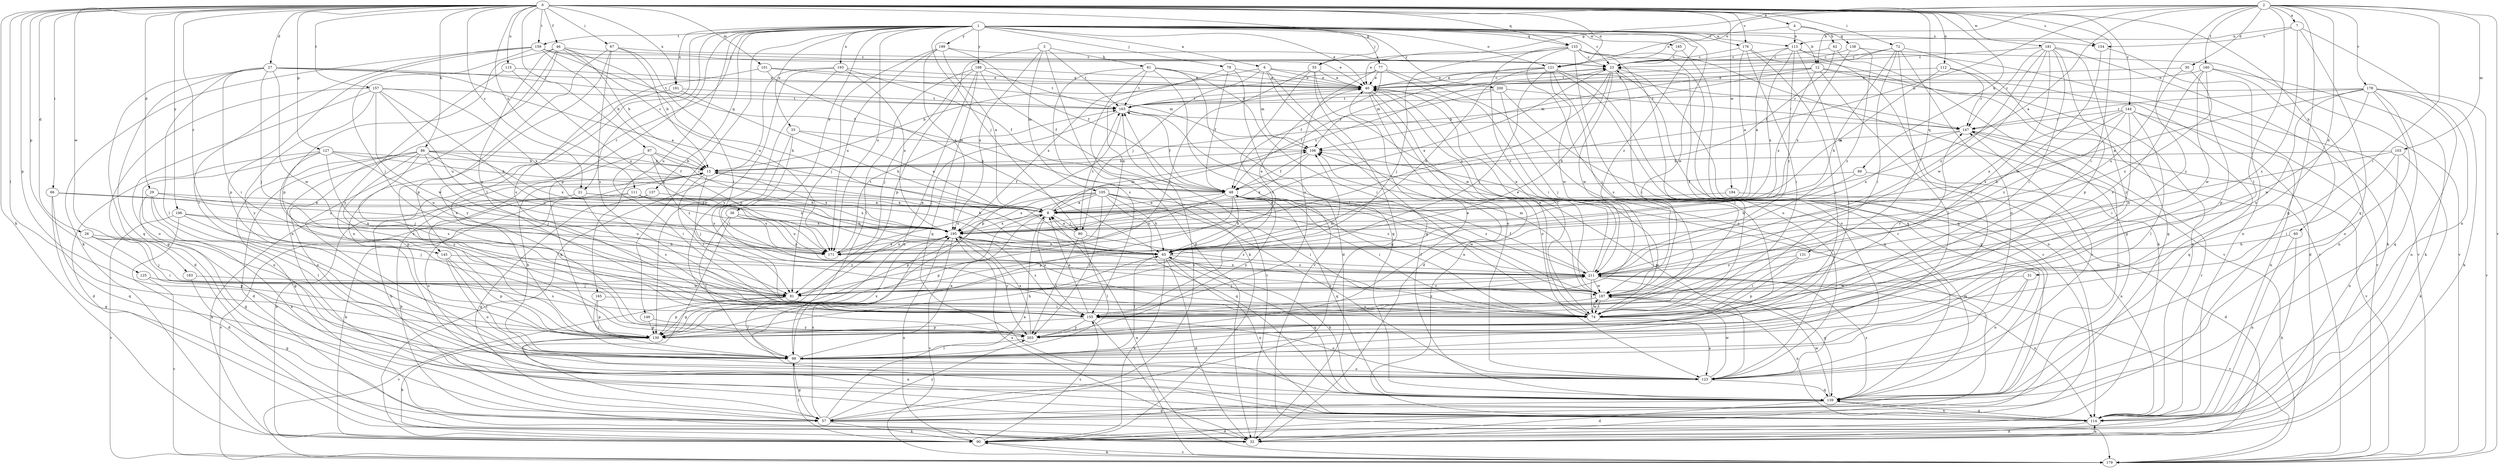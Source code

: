 strict digraph  {
0;
1;
2;
3;
4;
6;
7;
8;
12;
15;
21;
23;
26;
27;
29;
30;
31;
32;
33;
36;
40;
46;
48;
55;
57;
60;
61;
62;
65;
66;
67;
72;
74;
77;
79;
80;
81;
86;
89;
90;
97;
98;
101;
103;
105;
106;
111;
112;
113;
114;
115;
121;
123;
125;
127;
130;
131;
133;
137;
138;
139;
144;
145;
146;
147;
154;
155;
157;
159;
160;
163;
165;
171;
176;
178;
179;
181;
183;
184;
185;
187;
191;
193;
195;
196;
198;
199;
200;
203;
211;
0 -> 4  [label=a];
0 -> 21  [label=c];
0 -> 26  [label=d];
0 -> 27  [label=d];
0 -> 29  [label=d];
0 -> 46  [label=f];
0 -> 55  [label=g];
0 -> 60  [label=h];
0 -> 66  [label=i];
0 -> 67  [label=i];
0 -> 72  [label=i];
0 -> 74  [label=i];
0 -> 86  [label=k];
0 -> 89  [label=k];
0 -> 90  [label=k];
0 -> 97  [label=l];
0 -> 98  [label=l];
0 -> 101  [label=m];
0 -> 111  [label=n];
0 -> 112  [label=n];
0 -> 115  [label=o];
0 -> 121  [label=o];
0 -> 125  [label=p];
0 -> 127  [label=p];
0 -> 130  [label=p];
0 -> 131  [label=q];
0 -> 133  [label=q];
0 -> 144  [label=r];
0 -> 145  [label=r];
0 -> 154  [label=s];
0 -> 157  [label=t];
0 -> 159  [label=t];
0 -> 176  [label=v];
0 -> 181  [label=w];
0 -> 183  [label=w];
0 -> 184  [label=w];
0 -> 191  [label=x];
0 -> 196  [label=y];
1 -> 6  [label=a];
1 -> 12  [label=b];
1 -> 21  [label=c];
1 -> 23  [label=c];
1 -> 33  [label=e];
1 -> 36  [label=e];
1 -> 40  [label=e];
1 -> 77  [label=j];
1 -> 79  [label=j];
1 -> 80  [label=j];
1 -> 98  [label=l];
1 -> 113  [label=n];
1 -> 121  [label=o];
1 -> 130  [label=p];
1 -> 133  [label=q];
1 -> 137  [label=q];
1 -> 145  [label=r];
1 -> 146  [label=r];
1 -> 154  [label=s];
1 -> 159  [label=t];
1 -> 165  [label=u];
1 -> 171  [label=u];
1 -> 176  [label=v];
1 -> 185  [label=w];
1 -> 187  [label=w];
1 -> 191  [label=x];
1 -> 193  [label=x];
1 -> 198  [label=y];
1 -> 199  [label=y];
1 -> 200  [label=y];
1 -> 211  [label=z];
2 -> 7  [label=a];
2 -> 8  [label=a];
2 -> 12  [label=b];
2 -> 15  [label=b];
2 -> 30  [label=d];
2 -> 31  [label=d];
2 -> 55  [label=g];
2 -> 57  [label=g];
2 -> 74  [label=i];
2 -> 98  [label=l];
2 -> 103  [label=m];
2 -> 121  [label=o];
2 -> 160  [label=t];
2 -> 178  [label=v];
2 -> 179  [label=v];
2 -> 203  [label=y];
3 -> 32  [label=d];
3 -> 61  [label=h];
3 -> 105  [label=m];
3 -> 130  [label=p];
3 -> 163  [label=t];
3 -> 195  [label=x];
4 -> 62  [label=h];
4 -> 113  [label=n];
4 -> 121  [label=o];
4 -> 138  [label=q];
6 -> 40  [label=e];
6 -> 80  [label=j];
6 -> 106  [label=m];
6 -> 123  [label=o];
6 -> 139  [label=q];
6 -> 147  [label=r];
6 -> 195  [label=x];
7 -> 113  [label=n];
7 -> 114  [label=n];
7 -> 139  [label=q];
7 -> 154  [label=s];
7 -> 155  [label=s];
8 -> 23  [label=c];
8 -> 80  [label=j];
8 -> 106  [label=m];
8 -> 130  [label=p];
8 -> 155  [label=s];
8 -> 195  [label=x];
12 -> 15  [label=b];
12 -> 32  [label=d];
12 -> 40  [label=e];
12 -> 98  [label=l];
12 -> 106  [label=m];
12 -> 179  [label=v];
12 -> 195  [label=x];
15 -> 48  [label=f];
15 -> 74  [label=i];
15 -> 81  [label=j];
15 -> 195  [label=x];
21 -> 8  [label=a];
21 -> 90  [label=k];
21 -> 155  [label=s];
21 -> 195  [label=x];
23 -> 40  [label=e];
23 -> 65  [label=h];
23 -> 74  [label=i];
23 -> 114  [label=n];
23 -> 171  [label=u];
23 -> 187  [label=w];
23 -> 195  [label=x];
26 -> 65  [label=h];
26 -> 74  [label=i];
26 -> 81  [label=j];
26 -> 130  [label=p];
27 -> 8  [label=a];
27 -> 40  [label=e];
27 -> 57  [label=g];
27 -> 74  [label=i];
27 -> 81  [label=j];
27 -> 98  [label=l];
27 -> 139  [label=q];
27 -> 163  [label=t];
27 -> 187  [label=w];
29 -> 8  [label=a];
29 -> 57  [label=g];
29 -> 98  [label=l];
29 -> 114  [label=n];
29 -> 195  [label=x];
30 -> 40  [label=e];
30 -> 171  [label=u];
30 -> 211  [label=z];
31 -> 98  [label=l];
31 -> 123  [label=o];
31 -> 187  [label=w];
32 -> 15  [label=b];
32 -> 106  [label=m];
32 -> 114  [label=n];
32 -> 163  [label=t];
32 -> 195  [label=x];
33 -> 8  [label=a];
33 -> 74  [label=i];
33 -> 106  [label=m];
33 -> 155  [label=s];
36 -> 57  [label=g];
36 -> 98  [label=l];
36 -> 171  [label=u];
36 -> 195  [label=x];
36 -> 211  [label=z];
40 -> 23  [label=c];
40 -> 32  [label=d];
40 -> 74  [label=i];
40 -> 114  [label=n];
40 -> 123  [label=o];
40 -> 163  [label=t];
46 -> 15  [label=b];
46 -> 23  [label=c];
46 -> 65  [label=h];
46 -> 114  [label=n];
46 -> 123  [label=o];
46 -> 130  [label=p];
46 -> 155  [label=s];
46 -> 171  [label=u];
48 -> 8  [label=a];
48 -> 65  [label=h];
48 -> 74  [label=i];
48 -> 130  [label=p];
48 -> 139  [label=q];
48 -> 171  [label=u];
48 -> 187  [label=w];
48 -> 203  [label=y];
48 -> 211  [label=z];
55 -> 40  [label=e];
55 -> 57  [label=g];
55 -> 81  [label=j];
55 -> 155  [label=s];
55 -> 187  [label=w];
57 -> 8  [label=a];
57 -> 15  [label=b];
57 -> 32  [label=d];
57 -> 90  [label=k];
57 -> 163  [label=t];
57 -> 195  [label=x];
57 -> 203  [label=y];
60 -> 65  [label=h];
60 -> 90  [label=k];
60 -> 114  [label=n];
61 -> 40  [label=e];
61 -> 74  [label=i];
61 -> 90  [label=k];
61 -> 139  [label=q];
61 -> 155  [label=s];
61 -> 163  [label=t];
61 -> 179  [label=v];
62 -> 23  [label=c];
62 -> 48  [label=f];
62 -> 57  [label=g];
65 -> 15  [label=b];
65 -> 32  [label=d];
65 -> 40  [label=e];
65 -> 90  [label=k];
65 -> 98  [label=l];
65 -> 114  [label=n];
65 -> 139  [label=q];
65 -> 211  [label=z];
66 -> 8  [label=a];
66 -> 57  [label=g];
66 -> 139  [label=q];
66 -> 195  [label=x];
67 -> 15  [label=b];
67 -> 23  [label=c];
67 -> 74  [label=i];
67 -> 114  [label=n];
67 -> 130  [label=p];
67 -> 155  [label=s];
72 -> 23  [label=c];
72 -> 57  [label=g];
72 -> 65  [label=h];
72 -> 74  [label=i];
72 -> 123  [label=o];
72 -> 163  [label=t];
72 -> 203  [label=y];
74 -> 40  [label=e];
74 -> 48  [label=f];
74 -> 123  [label=o];
74 -> 147  [label=r];
74 -> 187  [label=w];
77 -> 15  [label=b];
77 -> 40  [label=e];
77 -> 48  [label=f];
77 -> 74  [label=i];
77 -> 123  [label=o];
77 -> 155  [label=s];
79 -> 32  [label=d];
79 -> 40  [label=e];
79 -> 48  [label=f];
79 -> 171  [label=u];
80 -> 8  [label=a];
80 -> 98  [label=l];
80 -> 163  [label=t];
80 -> 203  [label=y];
80 -> 211  [label=z];
81 -> 98  [label=l];
81 -> 106  [label=m];
81 -> 130  [label=p];
81 -> 179  [label=v];
81 -> 211  [label=z];
86 -> 15  [label=b];
86 -> 32  [label=d];
86 -> 48  [label=f];
86 -> 57  [label=g];
86 -> 81  [label=j];
86 -> 123  [label=o];
86 -> 130  [label=p];
86 -> 155  [label=s];
86 -> 171  [label=u];
86 -> 195  [label=x];
89 -> 48  [label=f];
89 -> 65  [label=h];
89 -> 114  [label=n];
90 -> 15  [label=b];
90 -> 23  [label=c];
90 -> 98  [label=l];
90 -> 155  [label=s];
90 -> 179  [label=v];
90 -> 195  [label=x];
97 -> 15  [label=b];
97 -> 65  [label=h];
97 -> 74  [label=i];
97 -> 171  [label=u];
97 -> 203  [label=y];
97 -> 211  [label=z];
98 -> 8  [label=a];
98 -> 15  [label=b];
98 -> 57  [label=g];
98 -> 123  [label=o];
98 -> 195  [label=x];
101 -> 40  [label=e];
101 -> 65  [label=h];
101 -> 106  [label=m];
101 -> 155  [label=s];
103 -> 15  [label=b];
103 -> 65  [label=h];
103 -> 74  [label=i];
103 -> 90  [label=k];
103 -> 114  [label=n];
105 -> 8  [label=a];
105 -> 65  [label=h];
105 -> 74  [label=i];
105 -> 123  [label=o];
105 -> 130  [label=p];
105 -> 139  [label=q];
105 -> 171  [label=u];
105 -> 195  [label=x];
105 -> 203  [label=y];
105 -> 211  [label=z];
106 -> 15  [label=b];
106 -> 48  [label=f];
106 -> 195  [label=x];
111 -> 8  [label=a];
111 -> 65  [label=h];
111 -> 123  [label=o];
111 -> 171  [label=u];
111 -> 179  [label=v];
112 -> 8  [label=a];
112 -> 40  [label=e];
112 -> 114  [label=n];
112 -> 147  [label=r];
113 -> 8  [label=a];
113 -> 23  [label=c];
113 -> 90  [label=k];
113 -> 98  [label=l];
113 -> 179  [label=v];
113 -> 195  [label=x];
113 -> 211  [label=z];
114 -> 32  [label=d];
114 -> 139  [label=q];
114 -> 147  [label=r];
115 -> 40  [label=e];
115 -> 171  [label=u];
115 -> 203  [label=y];
121 -> 40  [label=e];
121 -> 57  [label=g];
121 -> 65  [label=h];
121 -> 81  [label=j];
121 -> 106  [label=m];
121 -> 123  [label=o];
121 -> 155  [label=s];
121 -> 187  [label=w];
123 -> 106  [label=m];
123 -> 139  [label=q];
123 -> 147  [label=r];
123 -> 187  [label=w];
125 -> 81  [label=j];
125 -> 155  [label=s];
125 -> 179  [label=v];
127 -> 8  [label=a];
127 -> 15  [label=b];
127 -> 32  [label=d];
127 -> 81  [label=j];
127 -> 123  [label=o];
127 -> 155  [label=s];
127 -> 171  [label=u];
130 -> 65  [label=h];
130 -> 90  [label=k];
130 -> 114  [label=n];
131 -> 74  [label=i];
131 -> 130  [label=p];
131 -> 211  [label=z];
133 -> 23  [label=c];
133 -> 40  [label=e];
133 -> 74  [label=i];
133 -> 81  [label=j];
133 -> 98  [label=l];
133 -> 123  [label=o];
133 -> 139  [label=q];
133 -> 179  [label=v];
133 -> 211  [label=z];
137 -> 8  [label=a];
137 -> 57  [label=g];
137 -> 90  [label=k];
138 -> 23  [label=c];
138 -> 179  [label=v];
138 -> 195  [label=x];
138 -> 211  [label=z];
139 -> 23  [label=c];
139 -> 32  [label=d];
139 -> 57  [label=g];
139 -> 65  [label=h];
139 -> 114  [label=n];
139 -> 187  [label=w];
139 -> 211  [label=z];
144 -> 65  [label=h];
144 -> 74  [label=i];
144 -> 98  [label=l];
144 -> 114  [label=n];
144 -> 139  [label=q];
144 -> 147  [label=r];
144 -> 195  [label=x];
144 -> 211  [label=z];
145 -> 98  [label=l];
145 -> 123  [label=o];
145 -> 130  [label=p];
145 -> 211  [label=z];
146 -> 130  [label=p];
146 -> 203  [label=y];
147 -> 106  [label=m];
147 -> 139  [label=q];
147 -> 179  [label=v];
147 -> 195  [label=x];
154 -> 114  [label=n];
154 -> 187  [label=w];
155 -> 8  [label=a];
155 -> 123  [label=o];
155 -> 130  [label=p];
155 -> 179  [label=v];
155 -> 203  [label=y];
155 -> 211  [label=z];
157 -> 32  [label=d];
157 -> 65  [label=h];
157 -> 123  [label=o];
157 -> 163  [label=t];
157 -> 171  [label=u];
157 -> 187  [label=w];
157 -> 195  [label=x];
157 -> 203  [label=y];
159 -> 15  [label=b];
159 -> 23  [label=c];
159 -> 40  [label=e];
159 -> 48  [label=f];
159 -> 81  [label=j];
159 -> 90  [label=k];
159 -> 98  [label=l];
159 -> 130  [label=p];
160 -> 40  [label=e];
160 -> 90  [label=k];
160 -> 114  [label=n];
160 -> 130  [label=p];
160 -> 155  [label=s];
160 -> 187  [label=w];
163 -> 40  [label=e];
163 -> 48  [label=f];
163 -> 81  [label=j];
163 -> 130  [label=p];
163 -> 147  [label=r];
165 -> 74  [label=i];
165 -> 98  [label=l];
165 -> 130  [label=p];
171 -> 163  [label=t];
171 -> 195  [label=x];
176 -> 8  [label=a];
176 -> 23  [label=c];
176 -> 74  [label=i];
176 -> 179  [label=v];
176 -> 203  [label=y];
178 -> 8  [label=a];
178 -> 90  [label=k];
178 -> 114  [label=n];
178 -> 123  [label=o];
178 -> 139  [label=q];
178 -> 147  [label=r];
178 -> 155  [label=s];
178 -> 163  [label=t];
178 -> 179  [label=v];
178 -> 187  [label=w];
179 -> 8  [label=a];
179 -> 90  [label=k];
181 -> 23  [label=c];
181 -> 74  [label=i];
181 -> 90  [label=k];
181 -> 130  [label=p];
181 -> 147  [label=r];
181 -> 155  [label=s];
181 -> 187  [label=w];
181 -> 203  [label=y];
181 -> 211  [label=z];
183 -> 57  [label=g];
183 -> 187  [label=w];
184 -> 8  [label=a];
184 -> 32  [label=d];
185 -> 23  [label=c];
185 -> 139  [label=q];
187 -> 40  [label=e];
187 -> 74  [label=i];
187 -> 114  [label=n];
187 -> 155  [label=s];
187 -> 163  [label=t];
187 -> 195  [label=x];
191 -> 65  [label=h];
191 -> 163  [label=t];
191 -> 203  [label=y];
193 -> 40  [label=e];
193 -> 48  [label=f];
193 -> 90  [label=k];
193 -> 130  [label=p];
193 -> 195  [label=x];
193 -> 203  [label=y];
195 -> 65  [label=h];
195 -> 155  [label=s];
195 -> 171  [label=u];
195 -> 179  [label=v];
195 -> 203  [label=y];
196 -> 32  [label=d];
196 -> 81  [label=j];
196 -> 171  [label=u];
196 -> 179  [label=v];
196 -> 195  [label=x];
198 -> 40  [label=e];
198 -> 48  [label=f];
198 -> 81  [label=j];
198 -> 98  [label=l];
198 -> 114  [label=n];
198 -> 139  [label=q];
198 -> 163  [label=t];
199 -> 8  [label=a];
199 -> 23  [label=c];
199 -> 48  [label=f];
199 -> 81  [label=j];
199 -> 171  [label=u];
199 -> 195  [label=x];
200 -> 48  [label=f];
200 -> 81  [label=j];
200 -> 139  [label=q];
200 -> 147  [label=r];
200 -> 163  [label=t];
203 -> 40  [label=e];
203 -> 98  [label=l];
203 -> 195  [label=x];
211 -> 40  [label=e];
211 -> 48  [label=f];
211 -> 74  [label=i];
211 -> 81  [label=j];
211 -> 106  [label=m];
211 -> 114  [label=n];
211 -> 139  [label=q];
211 -> 179  [label=v];
211 -> 187  [label=w];
}
